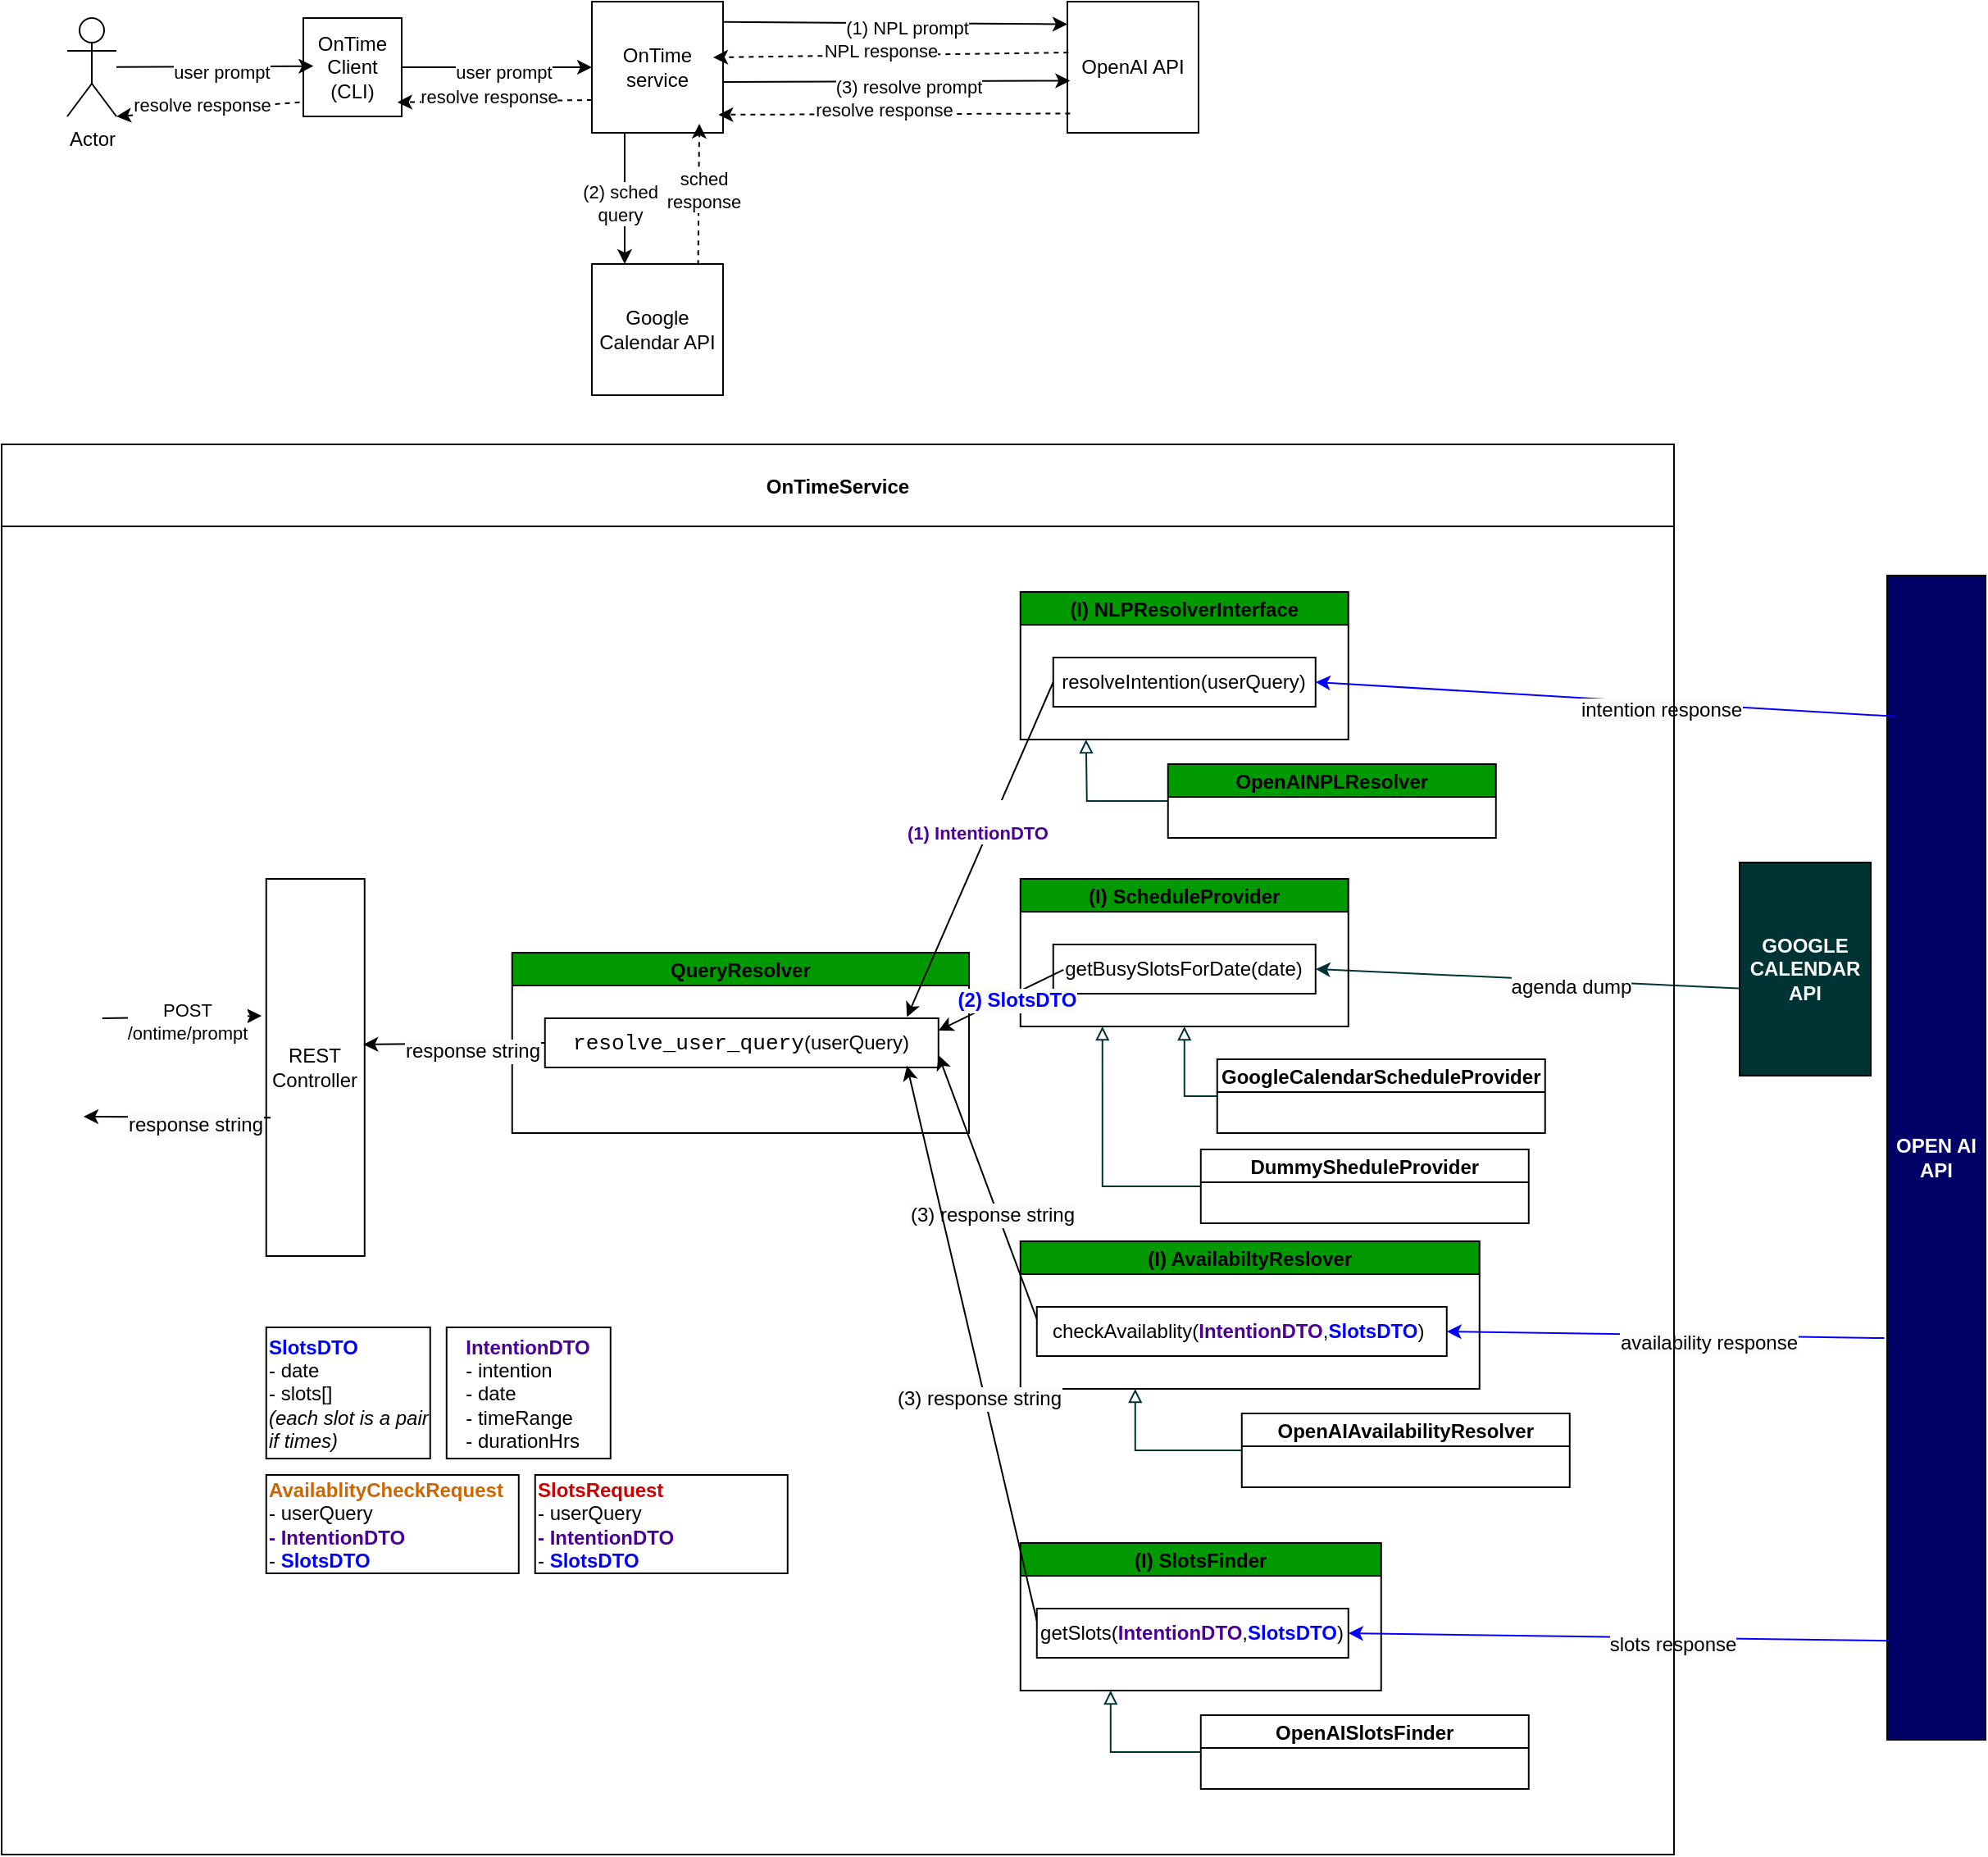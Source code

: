 <mxfile version="25.0.3">
  <diagram name="Page-1" id="O5Yeq7JF-oprdVF3xFMV">
    <mxGraphModel dx="1674" dy="738" grid="1" gridSize="10" guides="1" tooltips="1" connect="1" arrows="1" fold="1" page="1" pageScale="1" pageWidth="850" pageHeight="1100" math="0" shadow="0">
      <root>
        <mxCell id="0" />
        <mxCell id="1" parent="0" />
        <mxCell id="nvfyEzK4BFwzWhvPfm2Y-1" value="OnTime service" style="whiteSpace=wrap;html=1;aspect=fixed;" parent="1" vertex="1">
          <mxGeometry x="440" y="60" width="80" height="80" as="geometry" />
        </mxCell>
        <mxCell id="nvfyEzK4BFwzWhvPfm2Y-2" value="OpenAI API" style="whiteSpace=wrap;html=1;aspect=fixed;" parent="1" vertex="1">
          <mxGeometry x="730" y="60" width="80" height="80" as="geometry" />
        </mxCell>
        <mxCell id="nvfyEzK4BFwzWhvPfm2Y-3" value="Google Calendar API" style="whiteSpace=wrap;html=1;aspect=fixed;" parent="1" vertex="1">
          <mxGeometry x="440" y="220" width="80" height="80" as="geometry" />
        </mxCell>
        <mxCell id="nvfyEzK4BFwzWhvPfm2Y-4" value="OnTime&lt;div&gt;Client (CLI)&lt;/div&gt;" style="whiteSpace=wrap;html=1;aspect=fixed;" parent="1" vertex="1">
          <mxGeometry x="264" y="70" width="60" height="60" as="geometry" />
        </mxCell>
        <mxCell id="nvfyEzK4BFwzWhvPfm2Y-5" value="Actor" style="shape=umlActor;verticalLabelPosition=bottom;verticalAlign=top;html=1;outlineConnect=0;" parent="1" vertex="1">
          <mxGeometry x="120" y="70" width="30" height="60" as="geometry" />
        </mxCell>
        <mxCell id="nvfyEzK4BFwzWhvPfm2Y-6" value="" style="endArrow=classic;html=1;rounded=0;entryX=0.103;entryY=0.488;entryDx=0;entryDy=0;entryPerimeter=0;" parent="1" source="nvfyEzK4BFwzWhvPfm2Y-5" target="nvfyEzK4BFwzWhvPfm2Y-4" edge="1">
          <mxGeometry width="50" height="50" relative="1" as="geometry">
            <mxPoint x="520" y="150" as="sourcePoint" />
            <mxPoint x="570" y="100" as="targetPoint" />
          </mxGeometry>
        </mxCell>
        <mxCell id="nvfyEzK4BFwzWhvPfm2Y-7" value="user prompt" style="edgeLabel;html=1;align=center;verticalAlign=middle;resizable=0;points=[];" parent="nvfyEzK4BFwzWhvPfm2Y-6" vertex="1" connectable="0">
          <mxGeometry x="0.061" y="-3" relative="1" as="geometry">
            <mxPoint as="offset" />
          </mxGeometry>
        </mxCell>
        <mxCell id="nvfyEzK4BFwzWhvPfm2Y-8" value="" style="endArrow=classic;html=1;rounded=0;" parent="1" source="nvfyEzK4BFwzWhvPfm2Y-4" target="nvfyEzK4BFwzWhvPfm2Y-1" edge="1">
          <mxGeometry width="50" height="50" relative="1" as="geometry">
            <mxPoint x="190" y="110" as="sourcePoint" />
            <mxPoint x="291" y="109" as="targetPoint" />
          </mxGeometry>
        </mxCell>
        <mxCell id="nvfyEzK4BFwzWhvPfm2Y-9" value="user prompt" style="edgeLabel;html=1;align=center;verticalAlign=middle;resizable=0;points=[];" parent="nvfyEzK4BFwzWhvPfm2Y-8" vertex="1" connectable="0">
          <mxGeometry x="0.061" y="-3" relative="1" as="geometry">
            <mxPoint as="offset" />
          </mxGeometry>
        </mxCell>
        <mxCell id="nvfyEzK4BFwzWhvPfm2Y-10" value="" style="endArrow=classic;html=1;rounded=0;exitX=1;exitY=0.155;exitDx=0;exitDy=0;exitPerimeter=0;entryX=0;entryY=0.172;entryDx=0;entryDy=0;entryPerimeter=0;" parent="1" source="nvfyEzK4BFwzWhvPfm2Y-1" target="nvfyEzK4BFwzWhvPfm2Y-2" edge="1">
          <mxGeometry width="50" height="50" relative="1" as="geometry">
            <mxPoint x="345" y="110" as="sourcePoint" />
            <mxPoint x="450" y="110" as="targetPoint" />
          </mxGeometry>
        </mxCell>
        <mxCell id="nvfyEzK4BFwzWhvPfm2Y-11" value="(1) NPL prompt" style="edgeLabel;html=1;align=center;verticalAlign=middle;resizable=0;points=[];" parent="nvfyEzK4BFwzWhvPfm2Y-10" vertex="1" connectable="0">
          <mxGeometry x="0.061" y="-3" relative="1" as="geometry">
            <mxPoint as="offset" />
          </mxGeometry>
        </mxCell>
        <mxCell id="nvfyEzK4BFwzWhvPfm2Y-12" value="" style="endArrow=classic;html=1;rounded=0;dashed=1;exitX=0.008;exitY=0.388;exitDx=0;exitDy=0;exitPerimeter=0;" parent="1" source="nvfyEzK4BFwzWhvPfm2Y-2" edge="1">
          <mxGeometry width="50" height="50" relative="1" as="geometry">
            <mxPoint x="720.0" y="20.0" as="sourcePoint" />
            <mxPoint x="514" y="94" as="targetPoint" />
          </mxGeometry>
        </mxCell>
        <mxCell id="nvfyEzK4BFwzWhvPfm2Y-13" value="NPL response" style="edgeLabel;html=1;align=center;verticalAlign=middle;resizable=0;points=[];" parent="nvfyEzK4BFwzWhvPfm2Y-12" vertex="1" connectable="0">
          <mxGeometry x="0.061" y="-3" relative="1" as="geometry">
            <mxPoint as="offset" />
          </mxGeometry>
        </mxCell>
        <mxCell id="nvfyEzK4BFwzWhvPfm2Y-17" value="" style="endArrow=classic;html=1;rounded=0;exitX=0.25;exitY=1;exitDx=0;exitDy=0;entryX=0.25;entryY=0;entryDx=0;entryDy=0;" parent="1" source="nvfyEzK4BFwzWhvPfm2Y-1" target="nvfyEzK4BFwzWhvPfm2Y-3" edge="1">
          <mxGeometry width="50" height="50" relative="1" as="geometry">
            <mxPoint x="410" y="302" as="sourcePoint" />
            <mxPoint x="620" y="304" as="targetPoint" />
          </mxGeometry>
        </mxCell>
        <mxCell id="nvfyEzK4BFwzWhvPfm2Y-18" value="(2) sched&lt;div&gt;query&lt;/div&gt;" style="edgeLabel;html=1;align=center;verticalAlign=middle;resizable=0;points=[];" parent="nvfyEzK4BFwzWhvPfm2Y-17" vertex="1" connectable="0">
          <mxGeometry x="0.061" y="-3" relative="1" as="geometry">
            <mxPoint as="offset" />
          </mxGeometry>
        </mxCell>
        <mxCell id="nvfyEzK4BFwzWhvPfm2Y-20" value="" style="endArrow=classic;html=1;rounded=0;exitX=0.81;exitY=0.008;exitDx=0;exitDy=0;entryX=0.819;entryY=0.931;entryDx=0;entryDy=0;entryPerimeter=0;exitPerimeter=0;dashed=1;" parent="1" source="nvfyEzK4BFwzWhvPfm2Y-3" target="nvfyEzK4BFwzWhvPfm2Y-1" edge="1">
          <mxGeometry width="50" height="50" relative="1" as="geometry">
            <mxPoint x="350" y="370" as="sourcePoint" />
            <mxPoint x="350" y="450" as="targetPoint" />
          </mxGeometry>
        </mxCell>
        <mxCell id="nvfyEzK4BFwzWhvPfm2Y-21" value="sched&lt;div&gt;response&lt;/div&gt;" style="edgeLabel;html=1;align=center;verticalAlign=middle;resizable=0;points=[];" parent="nvfyEzK4BFwzWhvPfm2Y-20" vertex="1" connectable="0">
          <mxGeometry x="0.061" y="-3" relative="1" as="geometry">
            <mxPoint as="offset" />
          </mxGeometry>
        </mxCell>
        <mxCell id="nvfyEzK4BFwzWhvPfm2Y-25" value="" style="endArrow=classic;html=1;rounded=0;exitX=1;exitY=0.612;exitDx=0;exitDy=0;exitPerimeter=0;entryX=0.021;entryY=0.603;entryDx=0;entryDy=0;entryPerimeter=0;" parent="1" source="nvfyEzK4BFwzWhvPfm2Y-1" target="nvfyEzK4BFwzWhvPfm2Y-2" edge="1">
          <mxGeometry width="50" height="50" relative="1" as="geometry">
            <mxPoint x="530" y="82" as="sourcePoint" />
            <mxPoint x="740" y="84" as="targetPoint" />
          </mxGeometry>
        </mxCell>
        <mxCell id="nvfyEzK4BFwzWhvPfm2Y-26" value="(3) resolve prompt" style="edgeLabel;html=1;align=center;verticalAlign=middle;resizable=0;points=[];" parent="nvfyEzK4BFwzWhvPfm2Y-25" vertex="1" connectable="0">
          <mxGeometry x="0.061" y="-3" relative="1" as="geometry">
            <mxPoint as="offset" />
          </mxGeometry>
        </mxCell>
        <mxCell id="nvfyEzK4BFwzWhvPfm2Y-27" value="" style="endArrow=classic;html=1;rounded=0;dashed=1;exitX=0.021;exitY=0.853;exitDx=0;exitDy=0;exitPerimeter=0;entryX=0.965;entryY=0.862;entryDx=0;entryDy=0;entryPerimeter=0;" parent="1" source="nvfyEzK4BFwzWhvPfm2Y-2" target="nvfyEzK4BFwzWhvPfm2Y-1" edge="1">
          <mxGeometry width="50" height="50" relative="1" as="geometry">
            <mxPoint x="741" y="101" as="sourcePoint" />
            <mxPoint x="524" y="104" as="targetPoint" />
          </mxGeometry>
        </mxCell>
        <mxCell id="nvfyEzK4BFwzWhvPfm2Y-28" value="resolve response" style="edgeLabel;html=1;align=center;verticalAlign=middle;resizable=0;points=[];" parent="nvfyEzK4BFwzWhvPfm2Y-27" vertex="1" connectable="0">
          <mxGeometry x="0.061" y="-3" relative="1" as="geometry">
            <mxPoint as="offset" />
          </mxGeometry>
        </mxCell>
        <mxCell id="nvfyEzK4BFwzWhvPfm2Y-29" value="" style="endArrow=classic;html=1;rounded=0;dashed=1;exitX=0;exitY=0.75;exitDx=0;exitDy=0;entryX=0.956;entryY=0.856;entryDx=0;entryDy=0;entryPerimeter=0;" parent="1" source="nvfyEzK4BFwzWhvPfm2Y-1" target="nvfyEzK4BFwzWhvPfm2Y-4" edge="1">
          <mxGeometry width="50" height="50" relative="1" as="geometry">
            <mxPoint x="742" y="138" as="sourcePoint" />
            <mxPoint x="527" y="139" as="targetPoint" />
          </mxGeometry>
        </mxCell>
        <mxCell id="nvfyEzK4BFwzWhvPfm2Y-30" value="resolve response" style="edgeLabel;html=1;align=center;verticalAlign=middle;resizable=0;points=[];" parent="nvfyEzK4BFwzWhvPfm2Y-29" vertex="1" connectable="0">
          <mxGeometry x="0.061" y="-3" relative="1" as="geometry">
            <mxPoint as="offset" />
          </mxGeometry>
        </mxCell>
        <mxCell id="nvfyEzK4BFwzWhvPfm2Y-32" value="" style="endArrow=classic;html=1;rounded=0;dashed=1;exitX=-0.037;exitY=0.856;exitDx=0;exitDy=0;entryX=1;entryY=1;entryDx=0;entryDy=0;entryPerimeter=0;exitPerimeter=0;" parent="1" source="nvfyEzK4BFwzWhvPfm2Y-4" target="nvfyEzK4BFwzWhvPfm2Y-5" edge="1">
          <mxGeometry width="50" height="50" relative="1" as="geometry">
            <mxPoint x="450" y="130" as="sourcePoint" />
            <mxPoint x="323" y="131" as="targetPoint" />
          </mxGeometry>
        </mxCell>
        <mxCell id="nvfyEzK4BFwzWhvPfm2Y-33" value="resolve response" style="edgeLabel;html=1;align=center;verticalAlign=middle;resizable=0;points=[];" parent="nvfyEzK4BFwzWhvPfm2Y-32" vertex="1" connectable="0">
          <mxGeometry x="0.061" y="-3" relative="1" as="geometry">
            <mxPoint as="offset" />
          </mxGeometry>
        </mxCell>
        <mxCell id="nvfyEzK4BFwzWhvPfm2Y-73" value="&lt;font color=&quot;#ffffff&quot;&gt;OPEN AI API&lt;/font&gt;" style="rounded=0;whiteSpace=wrap;html=1;fontStyle=1;fillColor=#000066;" parent="1" vertex="1">
          <mxGeometry x="1230" y="410" width="60" height="710" as="geometry" />
        </mxCell>
        <mxCell id="nvfyEzK4BFwzWhvPfm2Y-75" value="&lt;font color=&quot;#ffffff&quot;&gt;GOOGLE CALENDAR&lt;/font&gt;&lt;div&gt;&lt;font color=&quot;#ffffff&quot;&gt;API&lt;/font&gt;&lt;/div&gt;" style="rounded=0;whiteSpace=wrap;html=1;fontStyle=1;fillColor=#003333;" parent="1" vertex="1">
          <mxGeometry x="1140" y="585" width="80" height="130" as="geometry" />
        </mxCell>
        <mxCell id="nvfyEzK4BFwzWhvPfm2Y-78" value="" style="endArrow=classic;html=1;rounded=0;exitX=0.074;exitY=0.121;exitDx=0;exitDy=0;entryX=1;entryY=0.5;entryDx=0;entryDy=0;exitPerimeter=0;strokeColor=#0000FF;" parent="1" source="nvfyEzK4BFwzWhvPfm2Y-73" target="nvfyEzK4BFwzWhvPfm2Y-47" edge="1">
          <mxGeometry width="50" height="50" relative="1" as="geometry">
            <mxPoint x="10" y="715" as="sourcePoint" />
            <mxPoint x="-101" y="716" as="targetPoint" />
          </mxGeometry>
        </mxCell>
        <mxCell id="nvfyEzK4BFwzWhvPfm2Y-79" value="&lt;span style=&quot;font-size: 12px; text-align: left; text-wrap-mode: wrap; background-color: rgb(251, 251, 251);&quot;&gt;intention response&lt;/span&gt;" style="edgeLabel;html=1;align=center;verticalAlign=middle;resizable=0;points=[];" parent="nvfyEzK4BFwzWhvPfm2Y-78" vertex="1" connectable="0">
          <mxGeometry x="-0.195" y="4" relative="1" as="geometry">
            <mxPoint as="offset" />
          </mxGeometry>
        </mxCell>
        <mxCell id="nvfyEzK4BFwzWhvPfm2Y-82" value="" style="endArrow=classic;html=1;rounded=0;entryX=1;entryY=0.5;entryDx=0;entryDy=0;strokeColor=#003333;exitX=0.025;exitY=0.591;exitDx=0;exitDy=0;exitPerimeter=0;" parent="1" source="nvfyEzK4BFwzWhvPfm2Y-75" target="nvfyEzK4BFwzWhvPfm2Y-52" edge="1">
          <mxGeometry width="50" height="50" relative="1" as="geometry">
            <mxPoint x="705" y="580" as="sourcePoint" />
            <mxPoint x="480" y="585" as="targetPoint" />
          </mxGeometry>
        </mxCell>
        <mxCell id="nvfyEzK4BFwzWhvPfm2Y-83" value="&lt;div style=&quot;text-align: left;&quot;&gt;&lt;span style=&quot;font-size: 12px; text-wrap-mode: wrap; background-color: rgb(251, 251, 251);&quot;&gt;agenda dump&lt;/span&gt;&lt;/div&gt;" style="edgeLabel;html=1;align=center;verticalAlign=middle;resizable=0;points=[];" parent="nvfyEzK4BFwzWhvPfm2Y-82" vertex="1" connectable="0">
          <mxGeometry x="-0.195" y="4" relative="1" as="geometry">
            <mxPoint as="offset" />
          </mxGeometry>
        </mxCell>
        <mxCell id="nvfyEzK4BFwzWhvPfm2Y-86" value="" style="endArrow=classic;html=1;rounded=0;exitX=-0.029;exitY=0.655;exitDx=0;exitDy=0;entryX=1;entryY=0.5;entryDx=0;entryDy=0;exitPerimeter=0;strokeColor=#0000FF;" parent="1" source="nvfyEzK4BFwzWhvPfm2Y-73" target="nvfyEzK4BFwzWhvPfm2Y-59" edge="1">
          <mxGeometry width="50" height="50" relative="1" as="geometry">
            <mxPoint x="714" y="577" as="sourcePoint" />
            <mxPoint x="480" y="585" as="targetPoint" />
          </mxGeometry>
        </mxCell>
        <mxCell id="nvfyEzK4BFwzWhvPfm2Y-87" value="&lt;span style=&quot;font-size: 12px; text-align: left; text-wrap-mode: wrap; background-color: rgb(251, 251, 251);&quot;&gt;availability response&lt;/span&gt;" style="edgeLabel;html=1;align=center;verticalAlign=middle;resizable=0;points=[];" parent="nvfyEzK4BFwzWhvPfm2Y-86" vertex="1" connectable="0">
          <mxGeometry x="-0.195" y="4" relative="1" as="geometry">
            <mxPoint as="offset" />
          </mxGeometry>
        </mxCell>
        <mxCell id="nvfyEzK4BFwzWhvPfm2Y-90" value="" style="endArrow=classic;html=1;rounded=0;exitX=0.017;exitY=0.915;exitDx=0;exitDy=0;entryX=1;entryY=0.5;entryDx=0;entryDy=0;exitPerimeter=0;strokeColor=#0000FF;" parent="1" source="nvfyEzK4BFwzWhvPfm2Y-73" target="nvfyEzK4BFwzWhvPfm2Y-63" edge="1">
          <mxGeometry width="50" height="50" relative="1" as="geometry">
            <mxPoint x="708" y="785" as="sourcePoint" />
            <mxPoint x="560" y="785" as="targetPoint" />
          </mxGeometry>
        </mxCell>
        <mxCell id="nvfyEzK4BFwzWhvPfm2Y-91" value="&lt;span style=&quot;font-size: 12px; text-align: left; text-wrap-mode: wrap; background-color: rgb(251, 251, 251);&quot;&gt;slots response&lt;/span&gt;" style="edgeLabel;html=1;align=center;verticalAlign=middle;resizable=0;points=[];" parent="nvfyEzK4BFwzWhvPfm2Y-90" vertex="1" connectable="0">
          <mxGeometry x="-0.195" y="4" relative="1" as="geometry">
            <mxPoint as="offset" />
          </mxGeometry>
        </mxCell>
        <mxCell id="nvfyEzK4BFwzWhvPfm2Y-109" value="OnTimeService" style="swimlane;startSize=50;" parent="1" vertex="1">
          <mxGeometry x="80" y="330" width="1020" height="860" as="geometry" />
        </mxCell>
        <mxCell id="nvfyEzK4BFwzWhvPfm2Y-34" value="REST Controller" style="rounded=0;whiteSpace=wrap;html=1;" parent="nvfyEzK4BFwzWhvPfm2Y-109" vertex="1">
          <mxGeometry x="161.38" y="265" width="60" height="230" as="geometry" />
        </mxCell>
        <mxCell id="nvfyEzK4BFwzWhvPfm2Y-40" value="" style="endArrow=classic;html=1;rounded=0;entryX=-0.047;entryY=0.363;entryDx=0;entryDy=0;entryPerimeter=0;" parent="nvfyEzK4BFwzWhvPfm2Y-109" target="nvfyEzK4BFwzWhvPfm2Y-34" edge="1">
          <mxGeometry width="50" height="50" relative="1" as="geometry">
            <mxPoint x="61.38" y="350" as="sourcePoint" />
            <mxPoint x="193.38" y="344.66" as="targetPoint" />
          </mxGeometry>
        </mxCell>
        <mxCell id="nvfyEzK4BFwzWhvPfm2Y-41" value="POST&lt;div&gt;/ontime/prompt&lt;/div&gt;" style="edgeLabel;html=1;align=center;verticalAlign=middle;resizable=0;points=[];" parent="nvfyEzK4BFwzWhvPfm2Y-40" vertex="1" connectable="0">
          <mxGeometry x="0.061" y="-3" relative="1" as="geometry">
            <mxPoint as="offset" />
          </mxGeometry>
        </mxCell>
        <mxCell id="nvfyEzK4BFwzWhvPfm2Y-44" value="QueryResolver" style="swimlane;startSize=20;fontStyle=1;fillColor=#009900;" parent="nvfyEzK4BFwzWhvPfm2Y-109" vertex="1">
          <mxGeometry x="311.38" y="310" width="278.62" height="110" as="geometry">
            <mxRectangle x="620" y="600" width="50" height="40" as="alternateBounds" />
          </mxGeometry>
        </mxCell>
        <mxCell id="nvfyEzK4BFwzWhvPfm2Y-45" value="&lt;span style=&quot;background-color: rgb(255, 255, 255); font-family: &amp;quot;Courier New&amp;quot;; font-size: 9.8pt;&quot;&gt;resolve_user_query&lt;/span&gt;(userQuery)" style="rounded=0;whiteSpace=wrap;html=1;" parent="nvfyEzK4BFwzWhvPfm2Y-44" vertex="1">
          <mxGeometry x="20" y="40" width="240" height="30" as="geometry" />
        </mxCell>
        <mxCell id="nvfyEzK4BFwzWhvPfm2Y-46" value="(I) NLPResolverInterface" style="swimlane;startSize=20;fontStyle=1;fillColor=#009900;" parent="nvfyEzK4BFwzWhvPfm2Y-109" vertex="1">
          <mxGeometry x="621.38" y="90" width="200" height="90" as="geometry">
            <mxRectangle x="620" y="600" width="50" height="40" as="alternateBounds" />
          </mxGeometry>
        </mxCell>
        <mxCell id="nvfyEzK4BFwzWhvPfm2Y-47" value="resolveIntention(userQuery)" style="rounded=0;whiteSpace=wrap;html=1;" parent="nvfyEzK4BFwzWhvPfm2Y-46" vertex="1">
          <mxGeometry x="20" y="40" width="160" height="30" as="geometry" />
        </mxCell>
        <mxCell id="nvfyEzK4BFwzWhvPfm2Y-48" value="" style="endArrow=classic;html=1;rounded=0;exitX=0;exitY=0.5;exitDx=0;exitDy=0;entryX=0.92;entryY=-0.024;entryDx=0;entryDy=0;entryPerimeter=0;" parent="nvfyEzK4BFwzWhvPfm2Y-109" source="nvfyEzK4BFwzWhvPfm2Y-47" target="nvfyEzK4BFwzWhvPfm2Y-45" edge="1">
          <mxGeometry width="50" height="50" relative="1" as="geometry">
            <mxPoint x="601.38" y="380" as="sourcePoint" />
            <mxPoint x="727.38" y="430" as="targetPoint" />
          </mxGeometry>
        </mxCell>
        <mxCell id="nvfyEzK4BFwzWhvPfm2Y-49" value="&lt;b&gt;&lt;font color=&quot;#4c0099&quot;&gt;&lt;br&gt;(1) IntentionDTO&lt;/font&gt;&lt;/b&gt;" style="edgeLabel;html=1;align=center;verticalAlign=middle;resizable=0;points=[];" parent="nvfyEzK4BFwzWhvPfm2Y-48" vertex="1" connectable="0">
          <mxGeometry x="0.061" y="-3" relative="1" as="geometry">
            <mxPoint x="4" y="-23" as="offset" />
          </mxGeometry>
        </mxCell>
        <mxCell id="nvfyEzK4BFwzWhvPfm2Y-50" value="&lt;b&gt;&lt;font color=&quot;#4c0099&quot;&gt;IntentionDTO&lt;/font&gt;&lt;/b&gt;&lt;div style=&quot;text-align: left;&quot;&gt;- intention&lt;/div&gt;&lt;div style=&quot;text-align: left;&quot;&gt;- date&lt;/div&gt;&lt;div style=&quot;text-align: left;&quot;&gt;- timeRange&lt;/div&gt;&lt;div style=&quot;text-align: left;&quot;&gt;- durationHrs&lt;/div&gt;" style="rounded=0;whiteSpace=wrap;html=1;" parent="nvfyEzK4BFwzWhvPfm2Y-109" vertex="1">
          <mxGeometry x="271.38" y="538.5" width="100" height="80" as="geometry" />
        </mxCell>
        <mxCell id="nvfyEzK4BFwzWhvPfm2Y-51" value="(I) ScheduleProvider" style="swimlane;startSize=20;fontStyle=1;fillColor=#009900;" parent="nvfyEzK4BFwzWhvPfm2Y-109" vertex="1">
          <mxGeometry x="621.38" y="265" width="200" height="90" as="geometry">
            <mxRectangle x="620" y="600" width="50" height="40" as="alternateBounds" />
          </mxGeometry>
        </mxCell>
        <mxCell id="nvfyEzK4BFwzWhvPfm2Y-52" value="getBusySlotsForDate(date)" style="rounded=0;whiteSpace=wrap;html=1;" parent="nvfyEzK4BFwzWhvPfm2Y-51" vertex="1">
          <mxGeometry x="20" y="40" width="160" height="30" as="geometry" />
        </mxCell>
        <mxCell id="nvfyEzK4BFwzWhvPfm2Y-54" value="" style="endArrow=classic;html=1;rounded=0;exitX=0.039;exitY=0.516;exitDx=0;exitDy=0;exitPerimeter=0;entryX=1;entryY=0.25;entryDx=0;entryDy=0;" parent="nvfyEzK4BFwzWhvPfm2Y-109" source="nvfyEzK4BFwzWhvPfm2Y-52" target="nvfyEzK4BFwzWhvPfm2Y-45" edge="1">
          <mxGeometry width="50" height="50" relative="1" as="geometry">
            <mxPoint x="121.38" y="374.66" as="sourcePoint" />
            <mxPoint x="237.38" y="374.66" as="targetPoint" />
          </mxGeometry>
        </mxCell>
        <mxCell id="nvfyEzK4BFwzWhvPfm2Y-57" value="&lt;b style=&quot;font-size: 12px; text-align: left; text-wrap-mode: wrap; background-color: rgb(251, 251, 251);&quot;&gt;&lt;font color=&quot;#0000ff&quot;&gt;(2) SlotsDTO&lt;/font&gt;&lt;/b&gt;" style="edgeLabel;html=1;align=center;verticalAlign=middle;resizable=0;points=[];" parent="nvfyEzK4BFwzWhvPfm2Y-54" vertex="1" connectable="0">
          <mxGeometry x="-0.195" y="4" relative="1" as="geometry">
            <mxPoint as="offset" />
          </mxGeometry>
        </mxCell>
        <mxCell id="nvfyEzK4BFwzWhvPfm2Y-56" value="&lt;div style=&quot;&quot;&gt;&lt;b style=&quot;&quot;&gt;&lt;font color=&quot;#0000ff&quot;&gt;SlotsDTO&lt;/font&gt;&lt;/b&gt;&lt;/div&gt;&lt;div style=&quot;&quot;&gt;- date&lt;/div&gt;&lt;div style=&quot;&quot;&gt;- slots[]&lt;br&gt;&lt;/div&gt;&lt;div style=&quot;&quot;&gt;&lt;i&gt;(each slot is a pair if times)&lt;/i&gt;&lt;/div&gt;" style="rounded=0;whiteSpace=wrap;html=1;align=left;" parent="nvfyEzK4BFwzWhvPfm2Y-109" vertex="1">
          <mxGeometry x="161.38" y="538.5" width="100" height="80" as="geometry" />
        </mxCell>
        <mxCell id="nvfyEzK4BFwzWhvPfm2Y-58" value="(I) AvailabiltyReslover" style="swimlane;startSize=20;fontStyle=1;fillColor=#009900;" parent="nvfyEzK4BFwzWhvPfm2Y-109" vertex="1">
          <mxGeometry x="621.38" y="486" width="280" height="90" as="geometry">
            <mxRectangle x="620" y="600" width="50" height="40" as="alternateBounds" />
          </mxGeometry>
        </mxCell>
        <mxCell id="nvfyEzK4BFwzWhvPfm2Y-59" value="checkAvailablity(&lt;b&gt;&lt;font color=&quot;#4c0099&quot;&gt;IntentionDTO&lt;/font&gt;&lt;/b&gt;,&lt;b style=&quot;text-align: left;&quot;&gt;&lt;font color=&quot;#0000ff&quot;&gt;SlotsDTO&lt;/font&gt;&lt;/b&gt;)&amp;nbsp;" style="rounded=0;whiteSpace=wrap;html=1;" parent="nvfyEzK4BFwzWhvPfm2Y-58" vertex="1">
          <mxGeometry x="10" y="40" width="250" height="30" as="geometry" />
        </mxCell>
        <mxCell id="nvfyEzK4BFwzWhvPfm2Y-60" value="&lt;b&gt;&lt;font color=&quot;#cc6600&quot;&gt;AvailablityCheckRequest&lt;/font&gt;&lt;/b&gt;&lt;div style=&quot;&quot;&gt;- userQuery&lt;/div&gt;&lt;div style=&quot;&quot;&gt;&lt;b style=&quot;text-align: center;&quot;&gt;&lt;font color=&quot;#4c0099&quot;&gt;- IntentionDTO&lt;/font&gt;&lt;/b&gt;&lt;/div&gt;&lt;div style=&quot;&quot;&gt;-&amp;nbsp;&lt;b style=&quot;background-color: initial;&quot;&gt;&lt;font color=&quot;#0000ff&quot;&gt;SlotsDTO&lt;/font&gt;&lt;/b&gt;&lt;/div&gt;" style="rounded=0;whiteSpace=wrap;html=1;align=left;" parent="nvfyEzK4BFwzWhvPfm2Y-109" vertex="1">
          <mxGeometry x="161.38" y="628.5" width="154" height="60" as="geometry" />
        </mxCell>
        <mxCell id="nvfyEzK4BFwzWhvPfm2Y-61" value="&lt;div style=&quot;&quot;&gt;&lt;b style=&quot;&quot;&gt;&lt;font color=&quot;#cc0000&quot;&gt;SlotsRequest&lt;/font&gt;&lt;/b&gt;&lt;/div&gt;&lt;div style=&quot;&quot;&gt;- userQuery&lt;/div&gt;&lt;div style=&quot;&quot;&gt;&lt;b style=&quot;text-align: center;&quot;&gt;&lt;font color=&quot;#4c0099&quot;&gt;- IntentionDTO&lt;/font&gt;&lt;/b&gt;&lt;/div&gt;&lt;div style=&quot;&quot;&gt;-&amp;nbsp;&lt;b style=&quot;background-color: initial;&quot;&gt;&lt;font color=&quot;#0000ff&quot;&gt;SlotsDTO&lt;/font&gt;&lt;/b&gt;&lt;/div&gt;" style="rounded=0;whiteSpace=wrap;html=1;align=left;" parent="nvfyEzK4BFwzWhvPfm2Y-109" vertex="1">
          <mxGeometry x="325.38" y="628.5" width="154" height="60" as="geometry" />
        </mxCell>
        <mxCell id="nvfyEzK4BFwzWhvPfm2Y-62" value="(I) SlotsFinder" style="swimlane;startSize=20;fontStyle=1;fillColor=#009900;" parent="nvfyEzK4BFwzWhvPfm2Y-109" vertex="1">
          <mxGeometry x="621.38" y="670" width="220" height="90" as="geometry">
            <mxRectangle x="490" y="890" width="50" height="40" as="alternateBounds" />
          </mxGeometry>
        </mxCell>
        <mxCell id="nvfyEzK4BFwzWhvPfm2Y-63" value="getSlots(&lt;b&gt;&lt;font color=&quot;#4c0099&quot;&gt;IntentionDTO&lt;/font&gt;&lt;/b&gt;,&lt;b style=&quot;text-align: left;&quot;&gt;&lt;font color=&quot;#0000ff&quot;&gt;SlotsDTO&lt;/font&gt;&lt;/b&gt;)" style="rounded=0;whiteSpace=wrap;html=1;" parent="nvfyEzK4BFwzWhvPfm2Y-62" vertex="1">
          <mxGeometry x="10" y="40" width="190" height="30" as="geometry" />
        </mxCell>
        <mxCell id="nvfyEzK4BFwzWhvPfm2Y-64" value="" style="endArrow=classic;html=1;rounded=0;exitX=0;exitY=0.25;exitDx=0;exitDy=0;entryX=1;entryY=0.75;entryDx=0;entryDy=0;" parent="nvfyEzK4BFwzWhvPfm2Y-109" source="nvfyEzK4BFwzWhvPfm2Y-59" target="nvfyEzK4BFwzWhvPfm2Y-45" edge="1">
          <mxGeometry width="50" height="50" relative="1" as="geometry">
            <mxPoint x="657.38" y="425" as="sourcePoint" />
            <mxPoint x="502.38" y="390" as="targetPoint" />
          </mxGeometry>
        </mxCell>
        <mxCell id="nvfyEzK4BFwzWhvPfm2Y-65" value="&lt;span style=&quot;font-size: 12px; text-align: left; text-wrap-mode: wrap; background-color: rgb(251, 251, 251);&quot;&gt;(3) response string&lt;/span&gt;" style="edgeLabel;html=1;align=center;verticalAlign=middle;resizable=0;points=[];" parent="nvfyEzK4BFwzWhvPfm2Y-64" vertex="1" connectable="0">
          <mxGeometry x="-0.195" y="4" relative="1" as="geometry">
            <mxPoint as="offset" />
          </mxGeometry>
        </mxCell>
        <mxCell id="nvfyEzK4BFwzWhvPfm2Y-66" value="" style="endArrow=classic;html=1;rounded=0;exitX=0;exitY=0.25;exitDx=0;exitDy=0;entryX=0.92;entryY=0.964;entryDx=0;entryDy=0;entryPerimeter=0;" parent="nvfyEzK4BFwzWhvPfm2Y-109" source="nvfyEzK4BFwzWhvPfm2Y-63" target="nvfyEzK4BFwzWhvPfm2Y-45" edge="1">
          <mxGeometry width="50" height="50" relative="1" as="geometry">
            <mxPoint x="646.38" y="540" as="sourcePoint" />
            <mxPoint x="454.38" y="391" as="targetPoint" />
          </mxGeometry>
        </mxCell>
        <mxCell id="nvfyEzK4BFwzWhvPfm2Y-67" value="&lt;span style=&quot;font-size: 12px; text-align: left; text-wrap-mode: wrap; background-color: rgb(251, 251, 251);&quot;&gt;(3) response string&lt;/span&gt;" style="edgeLabel;html=1;align=center;verticalAlign=middle;resizable=0;points=[];" parent="nvfyEzK4BFwzWhvPfm2Y-66" vertex="1" connectable="0">
          <mxGeometry x="-0.195" y="4" relative="1" as="geometry">
            <mxPoint as="offset" />
          </mxGeometry>
        </mxCell>
        <mxCell id="nvfyEzK4BFwzWhvPfm2Y-68" value="" style="endArrow=classic;html=1;rounded=0;exitX=0;exitY=0.5;exitDx=0;exitDy=0;entryX=0.988;entryY=0.439;entryDx=0;entryDy=0;entryPerimeter=0;" parent="nvfyEzK4BFwzWhvPfm2Y-109" source="nvfyEzK4BFwzWhvPfm2Y-45" target="nvfyEzK4BFwzWhvPfm2Y-34" edge="1">
          <mxGeometry width="50" height="50" relative="1" as="geometry">
            <mxPoint x="641.38" y="538" as="sourcePoint" />
            <mxPoint x="516.38" y="389" as="targetPoint" />
          </mxGeometry>
        </mxCell>
        <mxCell id="nvfyEzK4BFwzWhvPfm2Y-69" value="&lt;span style=&quot;font-size: 12px; text-align: left; text-wrap-mode: wrap; background-color: rgb(251, 251, 251);&quot;&gt;response string&lt;/span&gt;" style="edgeLabel;html=1;align=center;verticalAlign=middle;resizable=0;points=[];" parent="nvfyEzK4BFwzWhvPfm2Y-68" vertex="1" connectable="0">
          <mxGeometry x="-0.195" y="4" relative="1" as="geometry">
            <mxPoint as="offset" />
          </mxGeometry>
        </mxCell>
        <mxCell id="nvfyEzK4BFwzWhvPfm2Y-71" value="" style="endArrow=classic;html=1;rounded=0;exitX=0.045;exitY=0.633;exitDx=0;exitDy=0;exitPerimeter=0;" parent="nvfyEzK4BFwzWhvPfm2Y-109" source="nvfyEzK4BFwzWhvPfm2Y-34" edge="1">
          <mxGeometry width="50" height="50" relative="1" as="geometry">
            <mxPoint x="341.38" y="375" as="sourcePoint" />
            <mxPoint x="50.001" y="410" as="targetPoint" />
          </mxGeometry>
        </mxCell>
        <mxCell id="nvfyEzK4BFwzWhvPfm2Y-72" value="&lt;span style=&quot;font-size: 12px; text-align: left; text-wrap-mode: wrap; background-color: rgb(251, 251, 251);&quot;&gt;response string&lt;/span&gt;" style="edgeLabel;html=1;align=center;verticalAlign=middle;resizable=0;points=[];" parent="nvfyEzK4BFwzWhvPfm2Y-71" vertex="1" connectable="0">
          <mxGeometry x="-0.195" y="4" relative="1" as="geometry">
            <mxPoint as="offset" />
          </mxGeometry>
        </mxCell>
        <mxCell id="nvfyEzK4BFwzWhvPfm2Y-93" value="OpenAINPLResolver" style="swimlane;startSize=20;fontStyle=1;fillColor=#009900;" parent="nvfyEzK4BFwzWhvPfm2Y-109" vertex="1">
          <mxGeometry x="711.38" y="195" width="200" height="45" as="geometry">
            <mxRectangle x="600" y="505" width="50" height="40" as="alternateBounds" />
          </mxGeometry>
        </mxCell>
        <mxCell id="nvfyEzK4BFwzWhvPfm2Y-95" value="" style="endArrow=block;html=1;rounded=0;strokeColor=#003333;exitX=0;exitY=0.5;exitDx=0;exitDy=0;endFill=0;edgeStyle=orthogonalEdgeStyle;" parent="nvfyEzK4BFwzWhvPfm2Y-109" source="nvfyEzK4BFwzWhvPfm2Y-93" edge="1">
          <mxGeometry width="50" height="50" relative="1" as="geometry">
            <mxPoint x="933.38" y="332" as="sourcePoint" />
            <mxPoint x="661.38" y="180" as="targetPoint" />
          </mxGeometry>
        </mxCell>
        <mxCell id="nvfyEzK4BFwzWhvPfm2Y-96" value="&lt;div style=&quot;text-align: left;&quot;&gt;&lt;br&gt;&lt;/div&gt;" style="edgeLabel;html=1;align=center;verticalAlign=middle;resizable=0;points=[];" parent="nvfyEzK4BFwzWhvPfm2Y-95" vertex="1" connectable="0">
          <mxGeometry x="-0.195" y="4" relative="1" as="geometry">
            <mxPoint as="offset" />
          </mxGeometry>
        </mxCell>
        <mxCell id="nvfyEzK4BFwzWhvPfm2Y-97" value="GoogleCalendarScheduleProvider" style="swimlane;startSize=20;fontStyle=1" parent="nvfyEzK4BFwzWhvPfm2Y-109" vertex="1">
          <mxGeometry x="741.38" y="375" width="200" height="45" as="geometry">
            <mxRectangle x="620" y="600" width="50" height="40" as="alternateBounds" />
          </mxGeometry>
        </mxCell>
        <mxCell id="nvfyEzK4BFwzWhvPfm2Y-98" value="" style="endArrow=block;html=1;rounded=0;strokeColor=#003333;exitX=0;exitY=0.5;exitDx=0;exitDy=0;endFill=0;edgeStyle=orthogonalEdgeStyle;entryX=0.5;entryY=1;entryDx=0;entryDy=0;" parent="nvfyEzK4BFwzWhvPfm2Y-109" source="nvfyEzK4BFwzWhvPfm2Y-97" target="nvfyEzK4BFwzWhvPfm2Y-51" edge="1">
          <mxGeometry width="50" height="50" relative="1" as="geometry">
            <mxPoint x="721.38" y="228" as="sourcePoint" />
            <mxPoint x="631.38" y="350" as="targetPoint" />
          </mxGeometry>
        </mxCell>
        <mxCell id="nvfyEzK4BFwzWhvPfm2Y-99" value="&lt;div style=&quot;text-align: left;&quot;&gt;&lt;br&gt;&lt;/div&gt;" style="edgeLabel;html=1;align=center;verticalAlign=middle;resizable=0;points=[];" parent="nvfyEzK4BFwzWhvPfm2Y-98" vertex="1" connectable="0">
          <mxGeometry x="-0.195" y="4" relative="1" as="geometry">
            <mxPoint as="offset" />
          </mxGeometry>
        </mxCell>
        <mxCell id="nvfyEzK4BFwzWhvPfm2Y-100" value="DummySheduleProvider" style="swimlane;startSize=20;fontStyle=1" parent="nvfyEzK4BFwzWhvPfm2Y-109" vertex="1">
          <mxGeometry x="731.38" y="430" width="200" height="45" as="geometry">
            <mxRectangle x="620" y="600" width="50" height="40" as="alternateBounds" />
          </mxGeometry>
        </mxCell>
        <mxCell id="nvfyEzK4BFwzWhvPfm2Y-101" value="" style="endArrow=block;html=1;rounded=0;strokeColor=#003333;exitX=0;exitY=0.5;exitDx=0;exitDy=0;endFill=0;edgeStyle=orthogonalEdgeStyle;entryX=0.25;entryY=1;entryDx=0;entryDy=0;" parent="nvfyEzK4BFwzWhvPfm2Y-109" source="nvfyEzK4BFwzWhvPfm2Y-100" target="nvfyEzK4BFwzWhvPfm2Y-51" edge="1">
          <mxGeometry width="50" height="50" relative="1" as="geometry">
            <mxPoint x="741.38" y="408" as="sourcePoint" />
            <mxPoint x="681.38" y="365" as="targetPoint" />
          </mxGeometry>
        </mxCell>
        <mxCell id="nvfyEzK4BFwzWhvPfm2Y-102" value="&lt;div style=&quot;text-align: left;&quot;&gt;&lt;br&gt;&lt;/div&gt;" style="edgeLabel;html=1;align=center;verticalAlign=middle;resizable=0;points=[];" parent="nvfyEzK4BFwzWhvPfm2Y-101" vertex="1" connectable="0">
          <mxGeometry x="-0.195" y="4" relative="1" as="geometry">
            <mxPoint as="offset" />
          </mxGeometry>
        </mxCell>
        <mxCell id="nvfyEzK4BFwzWhvPfm2Y-103" value="OpenAIAvailabilityResolver" style="swimlane;startSize=20;fontStyle=1" parent="nvfyEzK4BFwzWhvPfm2Y-109" vertex="1">
          <mxGeometry x="756.38" y="591" width="200" height="45" as="geometry">
            <mxRectangle x="600" y="505" width="50" height="40" as="alternateBounds" />
          </mxGeometry>
        </mxCell>
        <mxCell id="nvfyEzK4BFwzWhvPfm2Y-104" value="" style="endArrow=block;html=1;rounded=0;strokeColor=#003333;exitX=0;exitY=0.5;exitDx=0;exitDy=0;endFill=0;edgeStyle=orthogonalEdgeStyle;entryX=0.25;entryY=1;entryDx=0;entryDy=0;" parent="nvfyEzK4BFwzWhvPfm2Y-109" source="nvfyEzK4BFwzWhvPfm2Y-103" target="nvfyEzK4BFwzWhvPfm2Y-58" edge="1">
          <mxGeometry width="50" height="50" relative="1" as="geometry">
            <mxPoint x="978.38" y="728" as="sourcePoint" />
            <mxPoint x="706.38" y="576" as="targetPoint" />
          </mxGeometry>
        </mxCell>
        <mxCell id="nvfyEzK4BFwzWhvPfm2Y-105" value="&lt;div style=&quot;text-align: left;&quot;&gt;&lt;br&gt;&lt;/div&gt;" style="edgeLabel;html=1;align=center;verticalAlign=middle;resizable=0;points=[];" parent="nvfyEzK4BFwzWhvPfm2Y-104" vertex="1" connectable="0">
          <mxGeometry x="-0.195" y="4" relative="1" as="geometry">
            <mxPoint as="offset" />
          </mxGeometry>
        </mxCell>
        <mxCell id="nvfyEzK4BFwzWhvPfm2Y-106" value="OpenAISlotsFinder" style="swimlane;startSize=20;fontStyle=1" parent="nvfyEzK4BFwzWhvPfm2Y-109" vertex="1">
          <mxGeometry x="731.38" y="775" width="200" height="45" as="geometry">
            <mxRectangle x="600" y="505" width="50" height="40" as="alternateBounds" />
          </mxGeometry>
        </mxCell>
        <mxCell id="nvfyEzK4BFwzWhvPfm2Y-107" value="" style="endArrow=block;html=1;rounded=0;strokeColor=#003333;exitX=0;exitY=0.5;exitDx=0;exitDy=0;endFill=0;edgeStyle=orthogonalEdgeStyle;entryX=0.25;entryY=1;entryDx=0;entryDy=0;" parent="nvfyEzK4BFwzWhvPfm2Y-109" source="nvfyEzK4BFwzWhvPfm2Y-106" target="nvfyEzK4BFwzWhvPfm2Y-62" edge="1">
          <mxGeometry width="50" height="50" relative="1" as="geometry">
            <mxPoint x="953.38" y="912" as="sourcePoint" />
            <mxPoint x="681.38" y="760" as="targetPoint" />
          </mxGeometry>
        </mxCell>
        <mxCell id="nvfyEzK4BFwzWhvPfm2Y-108" value="&lt;div style=&quot;text-align: left;&quot;&gt;&lt;br&gt;&lt;/div&gt;" style="edgeLabel;html=1;align=center;verticalAlign=middle;resizable=0;points=[];" parent="nvfyEzK4BFwzWhvPfm2Y-107" vertex="1" connectable="0">
          <mxGeometry x="-0.195" y="4" relative="1" as="geometry">
            <mxPoint as="offset" />
          </mxGeometry>
        </mxCell>
      </root>
    </mxGraphModel>
  </diagram>
</mxfile>
